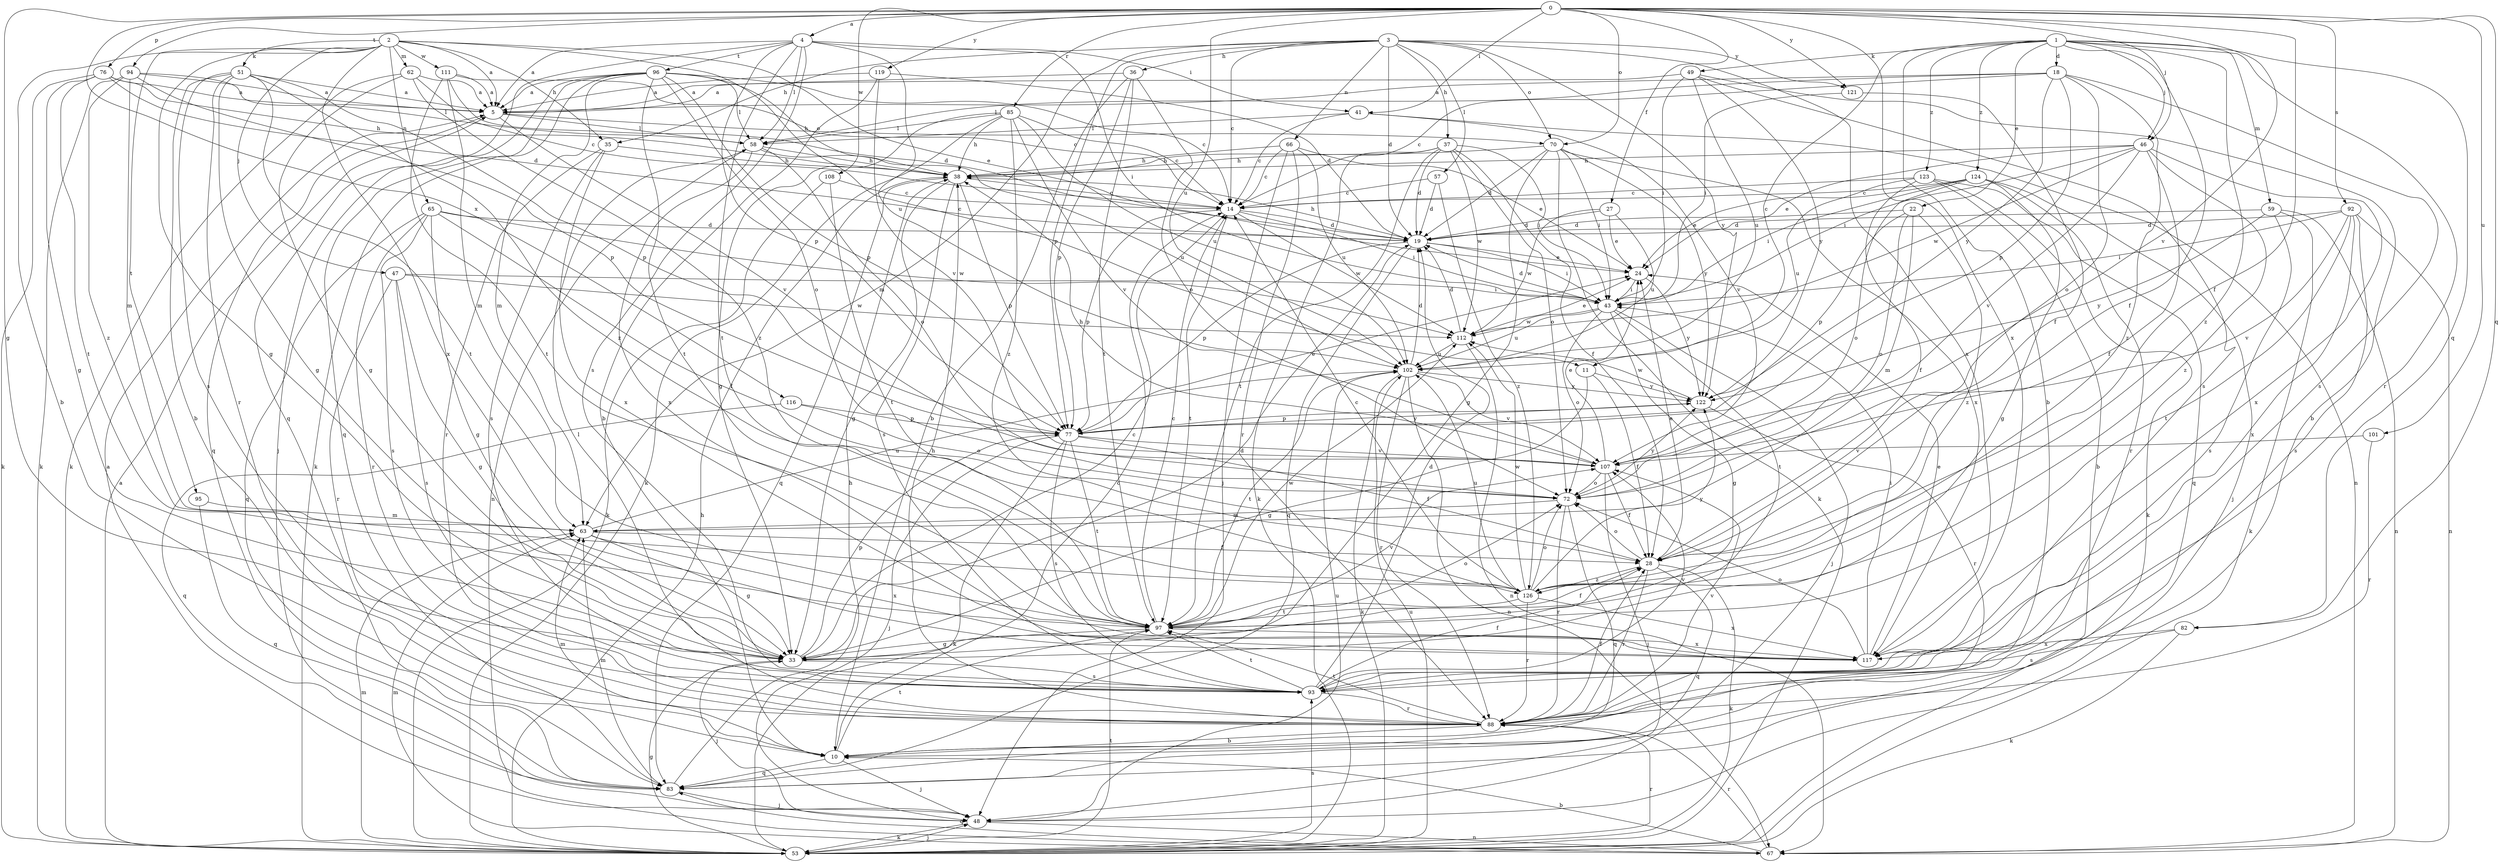 strict digraph  {
0;
1;
2;
3;
4;
5;
10;
11;
14;
18;
19;
22;
24;
27;
28;
33;
35;
36;
37;
38;
41;
43;
46;
47;
48;
49;
51;
53;
57;
58;
59;
62;
63;
65;
66;
67;
70;
72;
76;
77;
82;
83;
85;
88;
92;
93;
94;
95;
96;
97;
101;
102;
107;
108;
111;
112;
116;
117;
119;
121;
122;
123;
124;
126;
0 -> 4  [label=a];
0 -> 27  [label=f];
0 -> 28  [label=f];
0 -> 33  [label=g];
0 -> 41  [label=i];
0 -> 46  [label=j];
0 -> 70  [label=o];
0 -> 76  [label=p];
0 -> 82  [label=q];
0 -> 85  [label=r];
0 -> 92  [label=s];
0 -> 94  [label=t];
0 -> 101  [label=u];
0 -> 102  [label=u];
0 -> 107  [label=v];
0 -> 108  [label=w];
0 -> 116  [label=x];
0 -> 117  [label=x];
0 -> 119  [label=y];
0 -> 121  [label=y];
1 -> 10  [label=b];
1 -> 11  [label=c];
1 -> 18  [label=d];
1 -> 22  [label=e];
1 -> 28  [label=f];
1 -> 46  [label=j];
1 -> 49  [label=k];
1 -> 59  [label=m];
1 -> 82  [label=q];
1 -> 88  [label=r];
1 -> 123  [label=z];
1 -> 124  [label=z];
1 -> 126  [label=z];
2 -> 5  [label=a];
2 -> 10  [label=b];
2 -> 11  [label=c];
2 -> 24  [label=e];
2 -> 33  [label=g];
2 -> 35  [label=h];
2 -> 47  [label=j];
2 -> 51  [label=k];
2 -> 62  [label=m];
2 -> 65  [label=n];
2 -> 95  [label=t];
2 -> 111  [label=w];
2 -> 117  [label=x];
3 -> 14  [label=c];
3 -> 19  [label=d];
3 -> 35  [label=h];
3 -> 36  [label=h];
3 -> 37  [label=h];
3 -> 57  [label=l];
3 -> 63  [label=m];
3 -> 66  [label=n];
3 -> 70  [label=o];
3 -> 77  [label=p];
3 -> 117  [label=x];
3 -> 121  [label=y];
3 -> 122  [label=y];
4 -> 5  [label=a];
4 -> 41  [label=i];
4 -> 43  [label=i];
4 -> 58  [label=l];
4 -> 77  [label=p];
4 -> 83  [label=q];
4 -> 93  [label=s];
4 -> 96  [label=t];
4 -> 97  [label=t];
4 -> 102  [label=u];
5 -> 58  [label=l];
5 -> 70  [label=o];
5 -> 83  [label=q];
5 -> 107  [label=v];
10 -> 14  [label=c];
10 -> 48  [label=j];
10 -> 63  [label=m];
10 -> 83  [label=q];
10 -> 97  [label=t];
11 -> 28  [label=f];
11 -> 33  [label=g];
11 -> 122  [label=y];
14 -> 19  [label=d];
14 -> 43  [label=i];
14 -> 77  [label=p];
14 -> 97  [label=t];
14 -> 112  [label=w];
18 -> 5  [label=a];
18 -> 14  [label=c];
18 -> 58  [label=l];
18 -> 72  [label=o];
18 -> 77  [label=p];
18 -> 93  [label=s];
18 -> 122  [label=y];
18 -> 126  [label=z];
19 -> 24  [label=e];
19 -> 38  [label=h];
19 -> 43  [label=i];
19 -> 77  [label=p];
19 -> 83  [label=q];
22 -> 19  [label=d];
22 -> 63  [label=m];
22 -> 72  [label=o];
22 -> 77  [label=p];
22 -> 126  [label=z];
24 -> 43  [label=i];
24 -> 122  [label=y];
27 -> 19  [label=d];
27 -> 24  [label=e];
27 -> 102  [label=u];
27 -> 112  [label=w];
28 -> 24  [label=e];
28 -> 53  [label=k];
28 -> 72  [label=o];
28 -> 83  [label=q];
28 -> 88  [label=r];
28 -> 126  [label=z];
33 -> 14  [label=c];
33 -> 19  [label=d];
33 -> 48  [label=j];
33 -> 77  [label=p];
33 -> 93  [label=s];
35 -> 38  [label=h];
35 -> 88  [label=r];
35 -> 93  [label=s];
35 -> 117  [label=x];
36 -> 5  [label=a];
36 -> 10  [label=b];
36 -> 72  [label=o];
36 -> 77  [label=p];
36 -> 97  [label=t];
37 -> 19  [label=d];
37 -> 28  [label=f];
37 -> 38  [label=h];
37 -> 43  [label=i];
37 -> 53  [label=k];
37 -> 72  [label=o];
37 -> 97  [label=t];
37 -> 112  [label=w];
38 -> 14  [label=c];
38 -> 33  [label=g];
38 -> 77  [label=p];
38 -> 83  [label=q];
38 -> 93  [label=s];
41 -> 14  [label=c];
41 -> 58  [label=l];
41 -> 67  [label=n];
41 -> 107  [label=v];
43 -> 19  [label=d];
43 -> 33  [label=g];
43 -> 48  [label=j];
43 -> 72  [label=o];
43 -> 97  [label=t];
43 -> 102  [label=u];
43 -> 112  [label=w];
46 -> 24  [label=e];
46 -> 28  [label=f];
46 -> 38  [label=h];
46 -> 43  [label=i];
46 -> 107  [label=v];
46 -> 112  [label=w];
46 -> 117  [label=x];
46 -> 126  [label=z];
47 -> 33  [label=g];
47 -> 43  [label=i];
47 -> 88  [label=r];
47 -> 93  [label=s];
47 -> 112  [label=w];
48 -> 5  [label=a];
48 -> 53  [label=k];
48 -> 67  [label=n];
48 -> 102  [label=u];
49 -> 5  [label=a];
49 -> 10  [label=b];
49 -> 43  [label=i];
49 -> 93  [label=s];
49 -> 102  [label=u];
49 -> 122  [label=y];
51 -> 5  [label=a];
51 -> 10  [label=b];
51 -> 33  [label=g];
51 -> 77  [label=p];
51 -> 88  [label=r];
51 -> 93  [label=s];
51 -> 97  [label=t];
51 -> 126  [label=z];
53 -> 5  [label=a];
53 -> 33  [label=g];
53 -> 38  [label=h];
53 -> 48  [label=j];
53 -> 63  [label=m];
53 -> 88  [label=r];
53 -> 93  [label=s];
53 -> 97  [label=t];
53 -> 102  [label=u];
57 -> 14  [label=c];
57 -> 19  [label=d];
57 -> 126  [label=z];
58 -> 38  [label=h];
58 -> 67  [label=n];
58 -> 72  [label=o];
58 -> 102  [label=u];
58 -> 117  [label=x];
59 -> 19  [label=d];
59 -> 53  [label=k];
59 -> 67  [label=n];
59 -> 93  [label=s];
59 -> 122  [label=y];
62 -> 5  [label=a];
62 -> 14  [label=c];
62 -> 33  [label=g];
62 -> 53  [label=k];
62 -> 126  [label=z];
63 -> 28  [label=f];
63 -> 33  [label=g];
63 -> 102  [label=u];
63 -> 117  [label=x];
65 -> 19  [label=d];
65 -> 28  [label=f];
65 -> 33  [label=g];
65 -> 83  [label=q];
65 -> 88  [label=r];
65 -> 93  [label=s];
65 -> 112  [label=w];
66 -> 14  [label=c];
66 -> 24  [label=e];
66 -> 38  [label=h];
66 -> 48  [label=j];
66 -> 88  [label=r];
66 -> 102  [label=u];
67 -> 10  [label=b];
67 -> 63  [label=m];
67 -> 83  [label=q];
67 -> 88  [label=r];
70 -> 19  [label=d];
70 -> 33  [label=g];
70 -> 38  [label=h];
70 -> 43  [label=i];
70 -> 53  [label=k];
70 -> 117  [label=x];
70 -> 122  [label=y];
72 -> 63  [label=m];
72 -> 83  [label=q];
72 -> 88  [label=r];
72 -> 122  [label=y];
76 -> 5  [label=a];
76 -> 19  [label=d];
76 -> 33  [label=g];
76 -> 38  [label=h];
76 -> 53  [label=k];
76 -> 97  [label=t];
77 -> 24  [label=e];
77 -> 28  [label=f];
77 -> 48  [label=j];
77 -> 53  [label=k];
77 -> 93  [label=s];
77 -> 97  [label=t];
77 -> 107  [label=v];
77 -> 122  [label=y];
82 -> 53  [label=k];
82 -> 93  [label=s];
82 -> 117  [label=x];
83 -> 38  [label=h];
83 -> 48  [label=j];
83 -> 63  [label=m];
85 -> 14  [label=c];
85 -> 33  [label=g];
85 -> 38  [label=h];
85 -> 53  [label=k];
85 -> 58  [label=l];
85 -> 102  [label=u];
85 -> 107  [label=v];
85 -> 126  [label=z];
88 -> 10  [label=b];
88 -> 28  [label=f];
88 -> 38  [label=h];
88 -> 58  [label=l];
88 -> 97  [label=t];
88 -> 107  [label=v];
92 -> 19  [label=d];
92 -> 43  [label=i];
92 -> 67  [label=n];
92 -> 93  [label=s];
92 -> 97  [label=t];
92 -> 107  [label=v];
92 -> 117  [label=x];
93 -> 19  [label=d];
93 -> 28  [label=f];
93 -> 88  [label=r];
93 -> 97  [label=t];
93 -> 107  [label=v];
94 -> 5  [label=a];
94 -> 53  [label=k];
94 -> 58  [label=l];
94 -> 63  [label=m];
94 -> 77  [label=p];
94 -> 126  [label=z];
95 -> 63  [label=m];
95 -> 83  [label=q];
96 -> 5  [label=a];
96 -> 14  [label=c];
96 -> 38  [label=h];
96 -> 48  [label=j];
96 -> 53  [label=k];
96 -> 58  [label=l];
96 -> 63  [label=m];
96 -> 72  [label=o];
96 -> 77  [label=p];
96 -> 83  [label=q];
96 -> 97  [label=t];
97 -> 14  [label=c];
97 -> 28  [label=f];
97 -> 33  [label=g];
97 -> 72  [label=o];
97 -> 107  [label=v];
97 -> 112  [label=w];
97 -> 117  [label=x];
101 -> 88  [label=r];
101 -> 107  [label=v];
102 -> 19  [label=d];
102 -> 53  [label=k];
102 -> 67  [label=n];
102 -> 88  [label=r];
102 -> 97  [label=t];
102 -> 107  [label=v];
102 -> 122  [label=y];
107 -> 24  [label=e];
107 -> 28  [label=f];
107 -> 38  [label=h];
107 -> 48  [label=j];
107 -> 72  [label=o];
108 -> 14  [label=c];
108 -> 53  [label=k];
108 -> 97  [label=t];
111 -> 5  [label=a];
111 -> 14  [label=c];
111 -> 19  [label=d];
111 -> 63  [label=m];
111 -> 97  [label=t];
112 -> 19  [label=d];
112 -> 24  [label=e];
112 -> 67  [label=n];
112 -> 102  [label=u];
116 -> 72  [label=o];
116 -> 77  [label=p];
116 -> 83  [label=q];
117 -> 24  [label=e];
117 -> 43  [label=i];
117 -> 72  [label=o];
119 -> 5  [label=a];
119 -> 10  [label=b];
119 -> 19  [label=d];
119 -> 107  [label=v];
121 -> 28  [label=f];
121 -> 43  [label=i];
122 -> 77  [label=p];
122 -> 88  [label=r];
122 -> 112  [label=w];
123 -> 10  [label=b];
123 -> 14  [label=c];
123 -> 28  [label=f];
123 -> 53  [label=k];
123 -> 83  [label=q];
123 -> 102  [label=u];
124 -> 14  [label=c];
124 -> 24  [label=e];
124 -> 33  [label=g];
124 -> 43  [label=i];
124 -> 48  [label=j];
124 -> 72  [label=o];
124 -> 88  [label=r];
126 -> 14  [label=c];
126 -> 72  [label=o];
126 -> 88  [label=r];
126 -> 97  [label=t];
126 -> 102  [label=u];
126 -> 112  [label=w];
126 -> 117  [label=x];
126 -> 122  [label=y];
}
